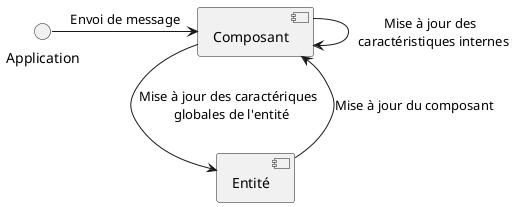 @startuml

    component Composant as comp
    component "Entité" as entity

    Application -> comp : Envoi de message
    comp -> comp : Mise à jour des \n caractéristiques internes
    entity --> comp : Mise à jour du composant
    comp --> entity : Mise à jour des caractériques \n globales de l'entité

@enduml